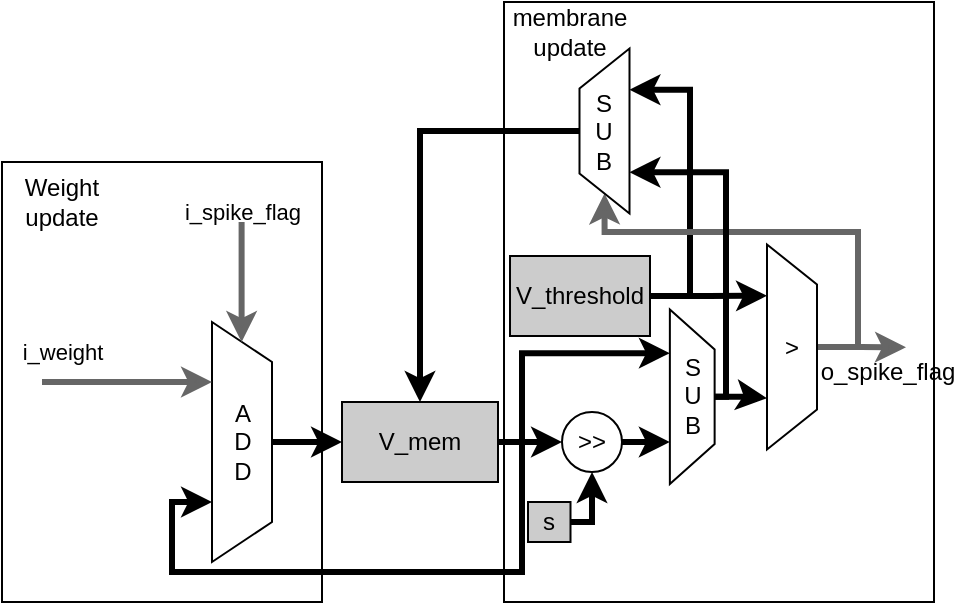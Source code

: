 <mxfile version="26.1.0">
  <diagram name="Page-1" id="CyHCbbH5rCFW4pXPz1I0">
    <mxGraphModel dx="478" dy="264" grid="1" gridSize="3" guides="1" tooltips="1" connect="1" arrows="1" fold="1" page="1" pageScale="1" pageWidth="850" pageHeight="1100" math="0" shadow="0">
      <root>
        <mxCell id="0" />
        <mxCell id="1" parent="0" />
        <mxCell id="iqzO1imSxwCNhgxRJBPg-1" value="" style="rounded=0;whiteSpace=wrap;html=1;fillColor=none;" vertex="1" parent="1">
          <mxGeometry x="306" y="20" width="215" height="300" as="geometry" />
        </mxCell>
        <mxCell id="iqzO1imSxwCNhgxRJBPg-2" value="" style="rounded=0;whiteSpace=wrap;html=1;fillColor=none;" vertex="1" parent="1">
          <mxGeometry x="55" y="100" width="160" height="220" as="geometry" />
        </mxCell>
        <mxCell id="iqzO1imSxwCNhgxRJBPg-3" style="edgeStyle=orthogonalEdgeStyle;rounded=0;orthogonalLoop=1;jettySize=auto;html=1;entryX=0;entryY=0.5;entryDx=0;entryDy=0;strokeColor=#000000;strokeWidth=3;" edge="1" parent="1" source="iqzO1imSxwCNhgxRJBPg-4" target="iqzO1imSxwCNhgxRJBPg-11">
          <mxGeometry relative="1" as="geometry" />
        </mxCell>
        <mxCell id="iqzO1imSxwCNhgxRJBPg-4" value="" style="shape=trapezoid;perimeter=trapezoidPerimeter;whiteSpace=wrap;html=1;fixedSize=1;rotation=90;fillColor=none;" vertex="1" parent="1">
          <mxGeometry x="115" y="225" width="120" height="30" as="geometry" />
        </mxCell>
        <mxCell id="iqzO1imSxwCNhgxRJBPg-5" value="&lt;div&gt;A&lt;/div&gt;&lt;div&gt;D&lt;/div&gt;&lt;div&gt;D&lt;br&gt;&lt;/div&gt;" style="text;html=1;align=center;verticalAlign=middle;whiteSpace=wrap;rounded=0;" vertex="1" parent="1">
          <mxGeometry x="167.5" y="225" width="15" height="30" as="geometry" />
        </mxCell>
        <mxCell id="iqzO1imSxwCNhgxRJBPg-35" style="edgeStyle=orthogonalEdgeStyle;rounded=0;orthogonalLoop=1;jettySize=auto;html=1;exitX=1;exitY=0.5;exitDx=0;exitDy=0;entryX=0.75;entryY=1;entryDx=0;entryDy=0;strokeWidth=3;" edge="1" parent="1" source="iqzO1imSxwCNhgxRJBPg-8" target="iqzO1imSxwCNhgxRJBPg-34">
          <mxGeometry relative="1" as="geometry" />
        </mxCell>
        <mxCell id="iqzO1imSxwCNhgxRJBPg-8" value="&amp;gt;&amp;gt;" style="ellipse;whiteSpace=wrap;html=1;aspect=fixed;fillColor=none;" vertex="1" parent="1">
          <mxGeometry x="335" y="225" width="30" height="30" as="geometry" />
        </mxCell>
        <mxCell id="iqzO1imSxwCNhgxRJBPg-9" style="edgeStyle=orthogonalEdgeStyle;rounded=0;orthogonalLoop=1;jettySize=auto;html=1;exitX=1;exitY=0.5;exitDx=0;exitDy=0;entryX=0.75;entryY=1;entryDx=0;entryDy=0;strokeColor=#000000;strokeWidth=3;" edge="1" parent="1" source="iqzO1imSxwCNhgxRJBPg-11" target="iqzO1imSxwCNhgxRJBPg-4">
          <mxGeometry relative="1" as="geometry">
            <Array as="points">
              <mxPoint x="315" y="240" />
              <mxPoint x="315" y="305" />
              <mxPoint x="140" y="305" />
              <mxPoint x="140" y="270" />
            </Array>
          </mxGeometry>
        </mxCell>
        <mxCell id="iqzO1imSxwCNhgxRJBPg-33" style="edgeStyle=orthogonalEdgeStyle;rounded=0;orthogonalLoop=1;jettySize=auto;html=1;exitX=1;exitY=0.5;exitDx=0;exitDy=0;entryX=0;entryY=0.5;entryDx=0;entryDy=0;strokeWidth=3;" edge="1" parent="1" source="iqzO1imSxwCNhgxRJBPg-11" target="iqzO1imSxwCNhgxRJBPg-8">
          <mxGeometry relative="1" as="geometry" />
        </mxCell>
        <mxCell id="iqzO1imSxwCNhgxRJBPg-36" style="edgeStyle=orthogonalEdgeStyle;rounded=0;orthogonalLoop=1;jettySize=auto;html=1;exitX=1;exitY=0.5;exitDx=0;exitDy=0;entryX=0.25;entryY=1;entryDx=0;entryDy=0;strokeWidth=3;" edge="1" parent="1" source="iqzO1imSxwCNhgxRJBPg-11" target="iqzO1imSxwCNhgxRJBPg-34">
          <mxGeometry relative="1" as="geometry">
            <Array as="points">
              <mxPoint x="315" y="240" />
              <mxPoint x="315" y="196" />
            </Array>
          </mxGeometry>
        </mxCell>
        <mxCell id="iqzO1imSxwCNhgxRJBPg-11" value="V_mem" style="rounded=0;whiteSpace=wrap;html=1;fillColor=#CCCCCC;" vertex="1" parent="1">
          <mxGeometry x="225" y="220" width="78" height="40" as="geometry" />
        </mxCell>
        <mxCell id="iqzO1imSxwCNhgxRJBPg-12" value="" style="endArrow=classic;html=1;rounded=0;entryX=0.25;entryY=1;entryDx=0;entryDy=0;fillColor=#d5e8d4;strokeColor=#666666;strokeWidth=3;" edge="1" parent="1" target="iqzO1imSxwCNhgxRJBPg-4">
          <mxGeometry width="50" height="50" relative="1" as="geometry">
            <mxPoint x="75" y="210" as="sourcePoint" />
            <mxPoint x="105" y="195" as="targetPoint" />
          </mxGeometry>
        </mxCell>
        <mxCell id="iqzO1imSxwCNhgxRJBPg-13" value="i_weight" style="edgeLabel;html=1;align=center;verticalAlign=middle;resizable=0;points=[];labelBackgroundColor=none;" vertex="1" connectable="0" parent="iqzO1imSxwCNhgxRJBPg-12">
          <mxGeometry x="-0.741" y="-2" relative="1" as="geometry">
            <mxPoint x="-1" y="-17" as="offset" />
          </mxGeometry>
        </mxCell>
        <mxCell id="iqzO1imSxwCNhgxRJBPg-14" value="" style="endArrow=classic;html=1;rounded=0;strokeColor=#666666;strokeWidth=3;" edge="1" parent="1">
          <mxGeometry width="50" height="50" relative="1" as="geometry">
            <mxPoint x="174.8" y="130" as="sourcePoint" />
            <mxPoint x="174.8" y="190" as="targetPoint" />
          </mxGeometry>
        </mxCell>
        <mxCell id="iqzO1imSxwCNhgxRJBPg-15" value="i_spike_flag" style="edgeLabel;html=1;align=center;verticalAlign=middle;resizable=0;points=[];labelBackgroundColor=none;" vertex="1" connectable="0" parent="iqzO1imSxwCNhgxRJBPg-14">
          <mxGeometry x="-0.627" y="-1" relative="1" as="geometry">
            <mxPoint x="1" y="-16" as="offset" />
          </mxGeometry>
        </mxCell>
        <mxCell id="iqzO1imSxwCNhgxRJBPg-16" style="edgeStyle=orthogonalEdgeStyle;rounded=0;orthogonalLoop=1;jettySize=auto;html=1;exitX=1;exitY=0.5;exitDx=0;exitDy=0;entryX=0.5;entryY=1;entryDx=0;entryDy=0;strokeColor=#000000;strokeWidth=3;" edge="1" parent="1" source="iqzO1imSxwCNhgxRJBPg-17" target="iqzO1imSxwCNhgxRJBPg-8">
          <mxGeometry relative="1" as="geometry" />
        </mxCell>
        <mxCell id="iqzO1imSxwCNhgxRJBPg-17" value="s" style="rounded=0;whiteSpace=wrap;html=1;fillColor=#CCCCCC;" vertex="1" parent="1">
          <mxGeometry x="318" y="270" width="21.25" height="20" as="geometry" />
        </mxCell>
        <mxCell id="iqzO1imSxwCNhgxRJBPg-39" style="edgeStyle=orthogonalEdgeStyle;rounded=0;orthogonalLoop=1;jettySize=auto;html=1;exitX=1;exitY=0.5;exitDx=0;exitDy=0;entryX=0.25;entryY=1;entryDx=0;entryDy=0;strokeWidth=3;" edge="1" parent="1" source="iqzO1imSxwCNhgxRJBPg-19" target="iqzO1imSxwCNhgxRJBPg-22">
          <mxGeometry relative="1" as="geometry" />
        </mxCell>
        <mxCell id="iqzO1imSxwCNhgxRJBPg-44" style="edgeStyle=orthogonalEdgeStyle;rounded=0;orthogonalLoop=1;jettySize=auto;html=1;exitX=1;exitY=0.5;exitDx=0;exitDy=0;entryX=0.75;entryY=1;entryDx=0;entryDy=0;strokeWidth=3;" edge="1" parent="1" source="iqzO1imSxwCNhgxRJBPg-19" target="iqzO1imSxwCNhgxRJBPg-25">
          <mxGeometry relative="1" as="geometry" />
        </mxCell>
        <mxCell id="iqzO1imSxwCNhgxRJBPg-19" value="V_threshold" style="rounded=0;whiteSpace=wrap;html=1;fillColor=#CCCCCC;" vertex="1" parent="1">
          <mxGeometry x="309" y="147" width="70" height="40" as="geometry" />
        </mxCell>
        <mxCell id="iqzO1imSxwCNhgxRJBPg-40" style="edgeStyle=orthogonalEdgeStyle;rounded=0;orthogonalLoop=1;jettySize=auto;html=1;exitX=0.5;exitY=0;exitDx=0;exitDy=0;entryX=0;entryY=0.5;entryDx=0;entryDy=0;strokeColor=#666666;strokeWidth=3;" edge="1" parent="1" source="iqzO1imSxwCNhgxRJBPg-22" target="iqzO1imSxwCNhgxRJBPg-25">
          <mxGeometry relative="1" as="geometry">
            <Array as="points">
              <mxPoint x="483" y="193" />
              <mxPoint x="483" y="135" />
              <mxPoint x="356" y="135" />
            </Array>
          </mxGeometry>
        </mxCell>
        <mxCell id="iqzO1imSxwCNhgxRJBPg-41" style="edgeStyle=orthogonalEdgeStyle;rounded=0;orthogonalLoop=1;jettySize=auto;html=1;exitX=0.5;exitY=0;exitDx=0;exitDy=0;strokeWidth=3;strokeColor=#666666;" edge="1" parent="1" source="iqzO1imSxwCNhgxRJBPg-22">
          <mxGeometry relative="1" as="geometry">
            <mxPoint x="507" y="192.667" as="targetPoint" />
          </mxGeometry>
        </mxCell>
        <mxCell id="iqzO1imSxwCNhgxRJBPg-22" value="" style="shape=trapezoid;perimeter=trapezoidPerimeter;whiteSpace=wrap;html=1;fixedSize=1;rotation=90;fillColor=none;" vertex="1" parent="1">
          <mxGeometry x="398.75" y="180" width="102.5" height="25" as="geometry" />
        </mxCell>
        <mxCell id="iqzO1imSxwCNhgxRJBPg-23" value="&amp;gt;" style="text;html=1;align=center;verticalAlign=middle;whiteSpace=wrap;rounded=0;" vertex="1" parent="1">
          <mxGeometry x="444" y="177.5" width="12" height="30" as="geometry" />
        </mxCell>
        <mxCell id="iqzO1imSxwCNhgxRJBPg-24" style="edgeStyle=orthogonalEdgeStyle;rounded=0;orthogonalLoop=1;jettySize=auto;html=1;exitX=0.5;exitY=0;exitDx=0;exitDy=0;entryX=0.5;entryY=0;entryDx=0;entryDy=0;strokeColor=#000000;strokeWidth=3;" edge="1" parent="1" source="iqzO1imSxwCNhgxRJBPg-25" target="iqzO1imSxwCNhgxRJBPg-11">
          <mxGeometry relative="1" as="geometry" />
        </mxCell>
        <mxCell id="iqzO1imSxwCNhgxRJBPg-25" value="" style="shape=trapezoid;perimeter=trapezoidPerimeter;whiteSpace=wrap;html=1;fixedSize=1;rotation=-90;fillColor=none;" vertex="1" parent="1">
          <mxGeometry x="315" y="72" width="82.5" height="25" as="geometry" />
        </mxCell>
        <mxCell id="iqzO1imSxwCNhgxRJBPg-26" value="&lt;div&gt;S&lt;/div&gt;&lt;div&gt;U&lt;/div&gt;&lt;div&gt;B&lt;/div&gt;" style="text;html=1;align=center;verticalAlign=middle;whiteSpace=wrap;rounded=0;" vertex="1" parent="1">
          <mxGeometry x="326.25" y="69.5" width="60" height="30" as="geometry" />
        </mxCell>
        <mxCell id="iqzO1imSxwCNhgxRJBPg-27" value="o_spike_flag" style="text;html=1;align=center;verticalAlign=middle;whiteSpace=wrap;rounded=0;" vertex="1" parent="1">
          <mxGeometry x="468" y="190" width="60" height="30" as="geometry" />
        </mxCell>
        <mxCell id="iqzO1imSxwCNhgxRJBPg-28" value="Weight update" style="text;html=1;align=center;verticalAlign=middle;whiteSpace=wrap;rounded=0;" vertex="1" parent="1">
          <mxGeometry x="55" y="105" width="60" height="30" as="geometry" />
        </mxCell>
        <mxCell id="iqzO1imSxwCNhgxRJBPg-29" value="membrane update" style="text;html=1;align=center;verticalAlign=middle;whiteSpace=wrap;rounded=0;" vertex="1" parent="1">
          <mxGeometry x="309" y="20" width="60" height="30" as="geometry" />
        </mxCell>
        <mxCell id="iqzO1imSxwCNhgxRJBPg-38" style="edgeStyle=orthogonalEdgeStyle;rounded=0;orthogonalLoop=1;jettySize=auto;html=1;entryX=0.75;entryY=1;entryDx=0;entryDy=0;strokeWidth=3;" edge="1" parent="1" source="iqzO1imSxwCNhgxRJBPg-34" target="iqzO1imSxwCNhgxRJBPg-22">
          <mxGeometry relative="1" as="geometry" />
        </mxCell>
        <mxCell id="iqzO1imSxwCNhgxRJBPg-42" style="edgeStyle=orthogonalEdgeStyle;rounded=0;orthogonalLoop=1;jettySize=auto;html=1;exitX=0.5;exitY=0;exitDx=0;exitDy=0;entryX=0.25;entryY=1;entryDx=0;entryDy=0;strokeWidth=3;" edge="1" parent="1" source="iqzO1imSxwCNhgxRJBPg-34" target="iqzO1imSxwCNhgxRJBPg-25">
          <mxGeometry relative="1" as="geometry">
            <Array as="points">
              <mxPoint x="417" y="217" />
              <mxPoint x="417" y="105" />
            </Array>
          </mxGeometry>
        </mxCell>
        <mxCell id="iqzO1imSxwCNhgxRJBPg-34" value="" style="shape=trapezoid;perimeter=trapezoidPerimeter;whiteSpace=wrap;html=1;fixedSize=1;rotation=90;fillColor=none;" vertex="1" parent="1">
          <mxGeometry x="356.5" y="206.19" width="87.25" height="22.38" as="geometry" />
        </mxCell>
        <mxCell id="iqzO1imSxwCNhgxRJBPg-37" value="&lt;div&gt;S&lt;/div&gt;&lt;div&gt;U&lt;/div&gt;&lt;div&gt;B&lt;/div&gt;" style="text;html=1;align=center;verticalAlign=middle;whiteSpace=wrap;rounded=0;" vertex="1" parent="1">
          <mxGeometry x="392.63" y="202.38" width="15" height="30" as="geometry" />
        </mxCell>
      </root>
    </mxGraphModel>
  </diagram>
</mxfile>
